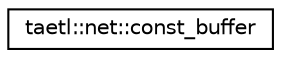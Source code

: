 digraph "Graphical Class Hierarchy"
{
  edge [fontname="Helvetica",fontsize="10",labelfontname="Helvetica",labelfontsize="10"];
  node [fontname="Helvetica",fontsize="10",shape=record];
  rankdir="LR";
  Node0 [label="taetl::net::const_buffer",height=0.2,width=0.4,color="black", fillcolor="white", style="filled",URL="$classtaetl_1_1net_1_1const__buffer.html"];
}
